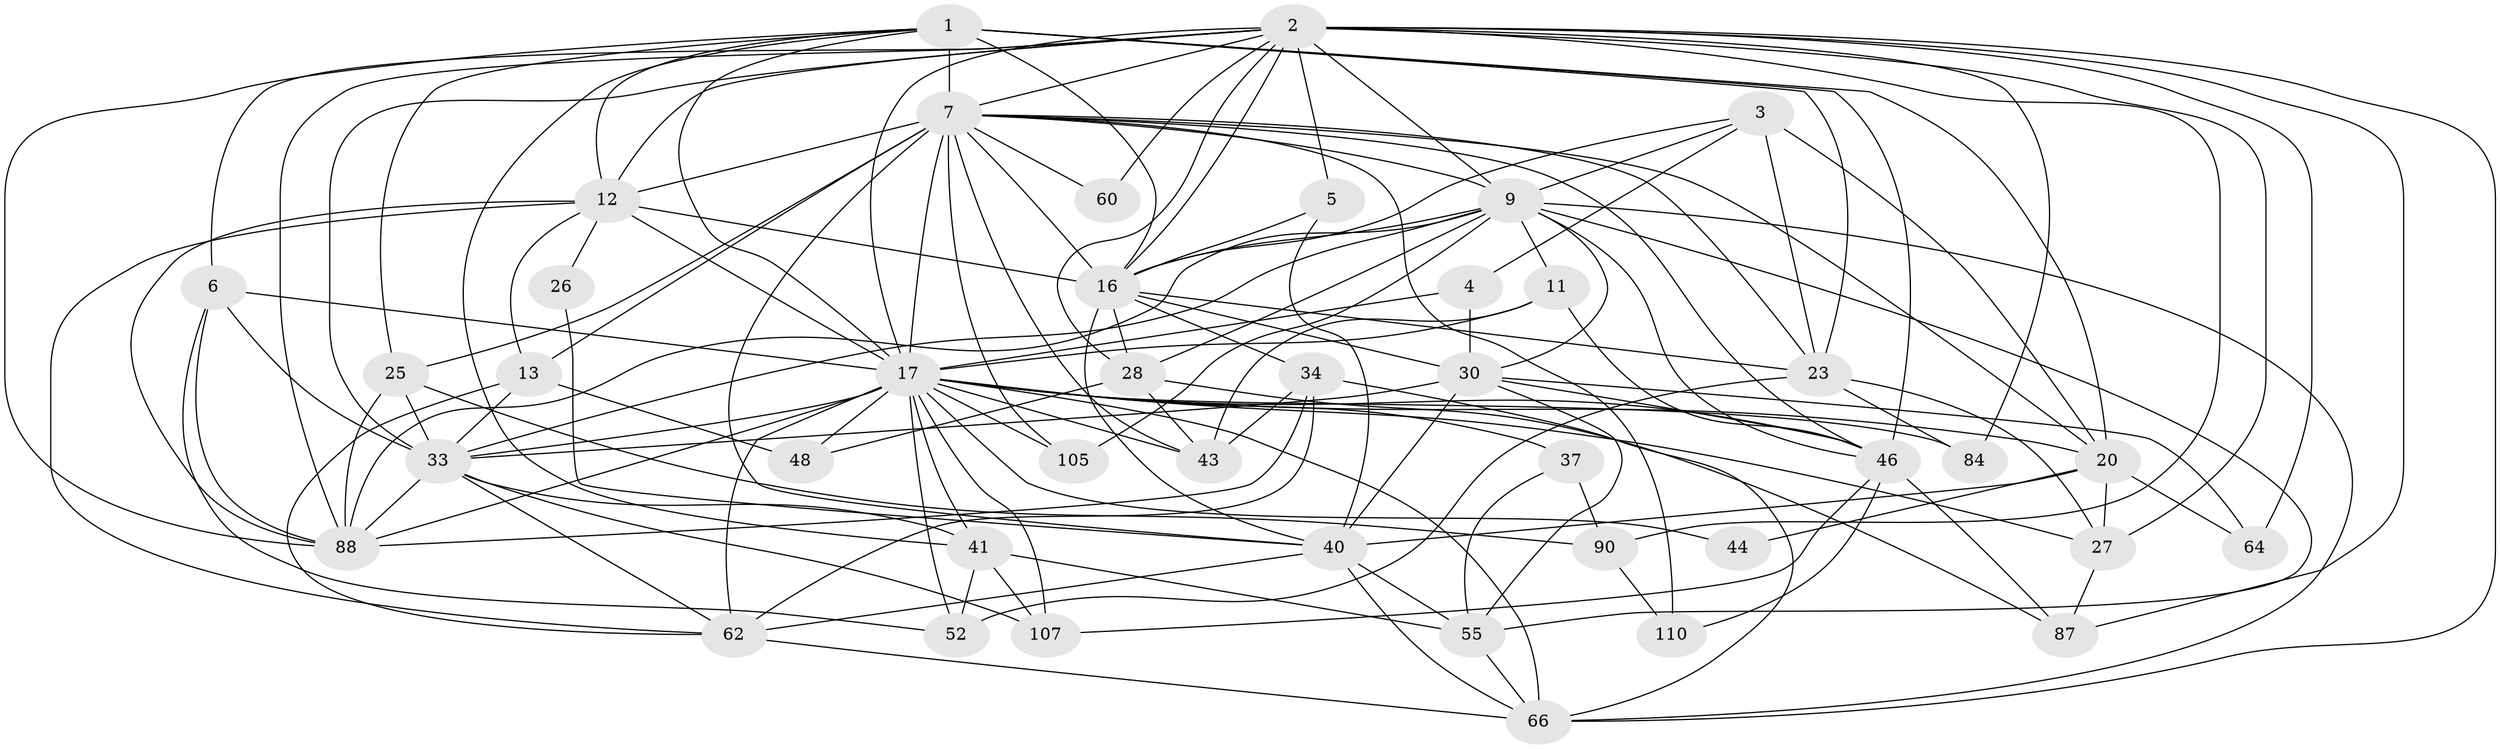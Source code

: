 // original degree distribution, {3: 0.29545454545454547, 5: 0.16666666666666666, 4: 0.30303030303030304, 6: 0.08333333333333333, 8: 0.022727272727272728, 2: 0.10606060606060606, 7: 0.015151515151515152, 9: 0.007575757575757576}
// Generated by graph-tools (version 1.1) at 2025/18/03/04/25 18:18:30]
// undirected, 42 vertices, 139 edges
graph export_dot {
graph [start="1"]
  node [color=gray90,style=filled];
  1 [super="+29+120+47"];
  2 [super="+73+8+59"];
  3 [super="+10+32"];
  4 [super="+31"];
  5;
  6 [super="+91"];
  7 [super="+15+58"];
  9 [super="+82+35+54"];
  11;
  12 [super="+68+103"];
  13 [super="+126"];
  16 [super="+53+21"];
  17 [super="+128+19+36+42+61+39"];
  20 [super="+119+45"];
  23 [super="+24+81"];
  25 [super="+89"];
  26;
  27 [super="+71"];
  28 [super="+80+75"];
  30 [super="+56+125+57"];
  33 [super="+94+114+78+51"];
  34 [super="+72"];
  37;
  40 [super="+112+67"];
  41 [super="+69"];
  43 [super="+127"];
  44;
  46 [super="+100+76"];
  48 [super="+49"];
  52 [super="+130"];
  55 [super="+108+95"];
  60;
  62 [super="+74"];
  64;
  66 [super="+124+93+97"];
  84;
  87;
  88 [super="+96+101"];
  90 [super="+102"];
  105 [super="+117"];
  107;
  110;
  1 -- 25;
  1 -- 12;
  1 -- 88 [weight=3];
  1 -- 7 [weight=2];
  1 -- 41;
  1 -- 46;
  1 -- 16;
  1 -- 17;
  1 -- 20;
  1 -- 23 [weight=3];
  2 -- 87;
  2 -- 60;
  2 -- 64 [weight=2];
  2 -- 66 [weight=2];
  2 -- 6;
  2 -- 84;
  2 -- 90 [weight=2];
  2 -- 27 [weight=2];
  2 -- 12 [weight=2];
  2 -- 33 [weight=2];
  2 -- 9;
  2 -- 5;
  2 -- 7;
  2 -- 17;
  2 -- 28;
  2 -- 88 [weight=2];
  2 -- 16;
  3 -- 4;
  3 -- 20;
  3 -- 9;
  3 -- 16;
  3 -- 23;
  4 -- 17 [weight=2];
  4 -- 30;
  5 -- 40;
  5 -- 16;
  6 -- 17 [weight=2];
  6 -- 88;
  6 -- 52;
  6 -- 33;
  7 -- 43;
  7 -- 12;
  7 -- 110;
  7 -- 20;
  7 -- 23;
  7 -- 25;
  7 -- 60;
  7 -- 46;
  7 -- 105;
  7 -- 17 [weight=4];
  7 -- 40;
  7 -- 9;
  7 -- 16;
  7 -- 13;
  9 -- 11;
  9 -- 105;
  9 -- 46;
  9 -- 55;
  9 -- 28;
  9 -- 30;
  9 -- 88;
  9 -- 16;
  9 -- 66;
  9 -- 33;
  11 -- 43;
  11 -- 46;
  11 -- 17;
  12 -- 26;
  12 -- 17 [weight=2];
  12 -- 88;
  12 -- 13;
  12 -- 16;
  12 -- 62;
  13 -- 48;
  13 -- 33 [weight=2];
  13 -- 62;
  16 -- 34;
  16 -- 28;
  16 -- 30;
  16 -- 23;
  16 -- 40;
  17 -- 105 [weight=3];
  17 -- 33;
  17 -- 107;
  17 -- 43;
  17 -- 27;
  17 -- 62;
  17 -- 46;
  17 -- 48 [weight=2];
  17 -- 20 [weight=4];
  17 -- 88;
  17 -- 66 [weight=2];
  17 -- 37;
  17 -- 44;
  17 -- 52;
  17 -- 84;
  17 -- 41;
  20 -- 64;
  20 -- 44;
  20 -- 27;
  20 -- 40;
  23 -- 84;
  23 -- 52 [weight=2];
  23 -- 27;
  25 -- 88;
  25 -- 90;
  25 -- 33;
  26 -- 40;
  27 -- 87;
  28 -- 48;
  28 -- 87;
  28 -- 43;
  30 -- 64;
  30 -- 33 [weight=2];
  30 -- 55;
  30 -- 46;
  30 -- 40;
  33 -- 41;
  33 -- 107;
  33 -- 88;
  33 -- 62;
  34 -- 43;
  34 -- 66;
  34 -- 88;
  34 -- 62;
  37 -- 55;
  37 -- 90;
  40 -- 66;
  40 -- 55;
  40 -- 62;
  41 -- 52;
  41 -- 55;
  41 -- 107;
  46 -- 107;
  46 -- 110;
  46 -- 87;
  55 -- 66 [weight=2];
  62 -- 66;
  90 -- 110;
}
